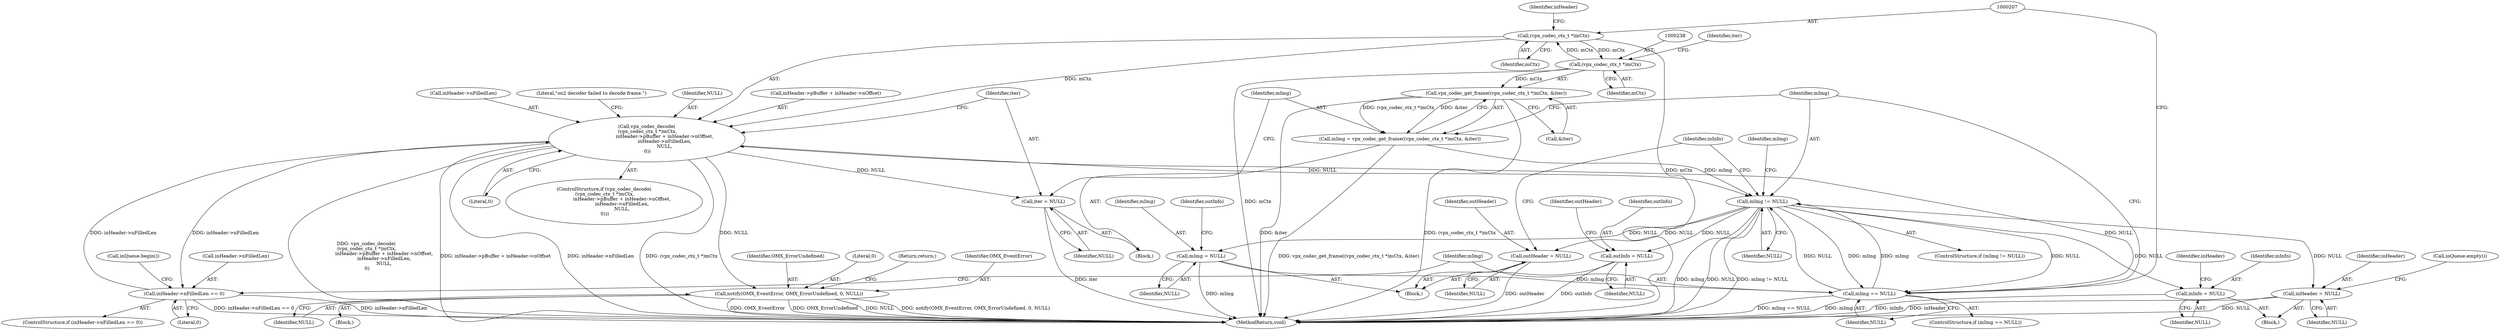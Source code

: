digraph "0_Android_5a6788730acfc6fd8f4a6ef89d2c376572a26b55@pointer" {
"1000205" [label="(Call,vpx_codec_decode(\n (vpx_codec_ctx_t *)mCtx,\n                        inHeader->pBuffer + inHeader->nOffset,\n                        inHeader->nFilledLen,\n                        NULL,\n 0))"];
"1000206" [label="(Call,(vpx_codec_ctx_t *)mCtx)"];
"1000237" [label="(Call,(vpx_codec_ctx_t *)mCtx)"];
"1000164" [label="(Call,inHeader->nFilledLen == 0)"];
"1000205" [label="(Call,vpx_codec_decode(\n (vpx_codec_ctx_t *)mCtx,\n                        inHeader->pBuffer + inHeader->nOffset,\n                        inHeader->nFilledLen,\n                        NULL,\n 0))"];
"1000200" [label="(Call,mImg == NULL)"];
"1000376" [label="(Call,mImg = NULL)"];
"1000243" [label="(Call,mImg != NULL)"];
"1000234" [label="(Call,mImg = vpx_codec_get_frame((vpx_codec_ctx_t *)mCtx, &iter))"];
"1000236" [label="(Call,vpx_codec_get_frame((vpx_codec_ctx_t *)mCtx, &iter))"];
"1000224" [label="(Call,notify(OMX_EventError, OMX_ErrorUndefined, 0, NULL))"];
"1000231" [label="(Call,iter = NULL)"];
"1000386" [label="(Call,outInfo = NULL)"];
"1000391" [label="(Call,outHeader = NULL)"];
"1000401" [label="(Call,inInfo = NULL)"];
"1000406" [label="(Call,inHeader = NULL)"];
"1000396" [label="(Identifier,inInfo)"];
"1000246" [label="(Block,)"];
"1000244" [label="(Identifier,mImg)"];
"1000381" [label="(Identifier,outInfo)"];
"1000249" [label="(Identifier,mImg)"];
"1000391" [label="(Call,outHeader = NULL)"];
"1000228" [label="(Identifier,NULL)"];
"1000226" [label="(Identifier,OMX_ErrorUndefined)"];
"1000409" [label="(MethodReturn,void)"];
"1000237" [label="(Call,(vpx_codec_ctx_t *)mCtx)"];
"1000200" [label="(Call,mImg == NULL)"];
"1000168" [label="(Literal,0)"];
"1000235" [label="(Identifier,mImg)"];
"1000242" [label="(ControlStructure,if (mImg != NULL))"];
"1000387" [label="(Identifier,outInfo)"];
"1000163" [label="(ControlStructure,if (inHeader->nFilledLen == 0))"];
"1000227" [label="(Literal,0)"];
"1000408" [label="(Identifier,NULL)"];
"1000405" [label="(Identifier,inHeader)"];
"1000386" [label="(Call,outInfo = NULL)"];
"1000203" [label="(Block,)"];
"1000223" [label="(Literal,\"on2 decoder failed to decode frame.\")"];
"1000206" [label="(Call,(vpx_codec_ctx_t *)mCtx)"];
"1000216" [label="(Call,inHeader->nFilledLen)"];
"1000164" [label="(Call,inHeader->nFilledLen == 0)"];
"1000219" [label="(Identifier,NULL)"];
"1000239" [label="(Identifier,mCtx)"];
"1000233" [label="(Identifier,NULL)"];
"1000232" [label="(Identifier,iter)"];
"1000209" [label="(Call,inHeader->pBuffer + inHeader->nOffset)"];
"1000377" [label="(Identifier,mImg)"];
"1000165" [label="(Call,inHeader->nFilledLen)"];
"1000406" [label="(Call,inHeader = NULL)"];
"1000240" [label="(Call,&iter)"];
"1000378" [label="(Identifier,NULL)"];
"1000229" [label="(Return,return;)"];
"1000202" [label="(Identifier,NULL)"];
"1000221" [label="(Block,)"];
"1000211" [label="(Identifier,inHeader)"];
"1000401" [label="(Call,inInfo = NULL)"];
"1000407" [label="(Identifier,inHeader)"];
"1000220" [label="(Literal,0)"];
"1000376" [label="(Call,mImg = NULL)"];
"1000199" [label="(ControlStructure,if (mImg == NULL))"];
"1000225" [label="(Identifier,OMX_EventError)"];
"1000201" [label="(Identifier,mImg)"];
"1000231" [label="(Call,iter = NULL)"];
"1000241" [label="(Identifier,iter)"];
"1000204" [label="(ControlStructure,if (vpx_codec_decode(\n (vpx_codec_ctx_t *)mCtx,\n                        inHeader->pBuffer + inHeader->nOffset,\n                        inHeader->nFilledLen,\n                        NULL,\n 0)))"];
"1000236" [label="(Call,vpx_codec_get_frame((vpx_codec_ctx_t *)mCtx, &iter))"];
"1000393" [label="(Identifier,NULL)"];
"1000234" [label="(Call,mImg = vpx_codec_get_frame((vpx_codec_ctx_t *)mCtx, &iter))"];
"1000392" [label="(Identifier,outHeader)"];
"1000127" [label="(Call,inQueue.empty())"];
"1000390" [label="(Identifier,outHeader)"];
"1000224" [label="(Call,notify(OMX_EventError, OMX_ErrorUndefined, 0, NULL))"];
"1000403" [label="(Identifier,NULL)"];
"1000171" [label="(Call,inQueue.begin())"];
"1000388" [label="(Identifier,NULL)"];
"1000130" [label="(Block,)"];
"1000245" [label="(Identifier,NULL)"];
"1000243" [label="(Call,mImg != NULL)"];
"1000208" [label="(Identifier,mCtx)"];
"1000402" [label="(Identifier,inInfo)"];
"1000205" [label="(Call,vpx_codec_decode(\n (vpx_codec_ctx_t *)mCtx,\n                        inHeader->pBuffer + inHeader->nOffset,\n                        inHeader->nFilledLen,\n                        NULL,\n 0))"];
"1000205" -> "1000204"  [label="AST: "];
"1000205" -> "1000220"  [label="CFG: "];
"1000206" -> "1000205"  [label="AST: "];
"1000209" -> "1000205"  [label="AST: "];
"1000216" -> "1000205"  [label="AST: "];
"1000219" -> "1000205"  [label="AST: "];
"1000220" -> "1000205"  [label="AST: "];
"1000223" -> "1000205"  [label="CFG: "];
"1000232" -> "1000205"  [label="CFG: "];
"1000205" -> "1000409"  [label="DDG: inHeader->pBuffer + inHeader->nOffset"];
"1000205" -> "1000409"  [label="DDG: inHeader->nFilledLen"];
"1000205" -> "1000409"  [label="DDG: (vpx_codec_ctx_t *)mCtx"];
"1000205" -> "1000409"  [label="DDG: vpx_codec_decode(\n (vpx_codec_ctx_t *)mCtx,\n                        inHeader->pBuffer + inHeader->nOffset,\n                        inHeader->nFilledLen,\n                        NULL,\n 0)"];
"1000205" -> "1000164"  [label="DDG: inHeader->nFilledLen"];
"1000206" -> "1000205"  [label="DDG: mCtx"];
"1000164" -> "1000205"  [label="DDG: inHeader->nFilledLen"];
"1000200" -> "1000205"  [label="DDG: NULL"];
"1000205" -> "1000224"  [label="DDG: NULL"];
"1000205" -> "1000231"  [label="DDG: NULL"];
"1000205" -> "1000243"  [label="DDG: NULL"];
"1000206" -> "1000208"  [label="CFG: "];
"1000207" -> "1000206"  [label="AST: "];
"1000208" -> "1000206"  [label="AST: "];
"1000211" -> "1000206"  [label="CFG: "];
"1000206" -> "1000409"  [label="DDG: mCtx"];
"1000237" -> "1000206"  [label="DDG: mCtx"];
"1000206" -> "1000237"  [label="DDG: mCtx"];
"1000237" -> "1000236"  [label="AST: "];
"1000237" -> "1000239"  [label="CFG: "];
"1000238" -> "1000237"  [label="AST: "];
"1000239" -> "1000237"  [label="AST: "];
"1000241" -> "1000237"  [label="CFG: "];
"1000237" -> "1000409"  [label="DDG: mCtx"];
"1000237" -> "1000236"  [label="DDG: mCtx"];
"1000164" -> "1000163"  [label="AST: "];
"1000164" -> "1000168"  [label="CFG: "];
"1000165" -> "1000164"  [label="AST: "];
"1000168" -> "1000164"  [label="AST: "];
"1000171" -> "1000164"  [label="CFG: "];
"1000201" -> "1000164"  [label="CFG: "];
"1000164" -> "1000409"  [label="DDG: inHeader->nFilledLen == 0"];
"1000164" -> "1000409"  [label="DDG: inHeader->nFilledLen"];
"1000200" -> "1000199"  [label="AST: "];
"1000200" -> "1000202"  [label="CFG: "];
"1000201" -> "1000200"  [label="AST: "];
"1000202" -> "1000200"  [label="AST: "];
"1000207" -> "1000200"  [label="CFG: "];
"1000244" -> "1000200"  [label="CFG: "];
"1000200" -> "1000409"  [label="DDG: mImg"];
"1000200" -> "1000409"  [label="DDG: mImg == NULL"];
"1000376" -> "1000200"  [label="DDG: mImg"];
"1000243" -> "1000200"  [label="DDG: mImg"];
"1000243" -> "1000200"  [label="DDG: NULL"];
"1000200" -> "1000243"  [label="DDG: mImg"];
"1000200" -> "1000243"  [label="DDG: NULL"];
"1000376" -> "1000246"  [label="AST: "];
"1000376" -> "1000378"  [label="CFG: "];
"1000377" -> "1000376"  [label="AST: "];
"1000378" -> "1000376"  [label="AST: "];
"1000381" -> "1000376"  [label="CFG: "];
"1000376" -> "1000409"  [label="DDG: mImg"];
"1000243" -> "1000376"  [label="DDG: NULL"];
"1000243" -> "1000242"  [label="AST: "];
"1000243" -> "1000245"  [label="CFG: "];
"1000244" -> "1000243"  [label="AST: "];
"1000245" -> "1000243"  [label="AST: "];
"1000249" -> "1000243"  [label="CFG: "];
"1000396" -> "1000243"  [label="CFG: "];
"1000243" -> "1000409"  [label="DDG: mImg"];
"1000243" -> "1000409"  [label="DDG: NULL"];
"1000243" -> "1000409"  [label="DDG: mImg != NULL"];
"1000234" -> "1000243"  [label="DDG: mImg"];
"1000243" -> "1000386"  [label="DDG: NULL"];
"1000243" -> "1000391"  [label="DDG: NULL"];
"1000243" -> "1000401"  [label="DDG: NULL"];
"1000243" -> "1000406"  [label="DDG: NULL"];
"1000234" -> "1000203"  [label="AST: "];
"1000234" -> "1000236"  [label="CFG: "];
"1000235" -> "1000234"  [label="AST: "];
"1000236" -> "1000234"  [label="AST: "];
"1000244" -> "1000234"  [label="CFG: "];
"1000234" -> "1000409"  [label="DDG: vpx_codec_get_frame((vpx_codec_ctx_t *)mCtx, &iter)"];
"1000236" -> "1000234"  [label="DDG: (vpx_codec_ctx_t *)mCtx"];
"1000236" -> "1000234"  [label="DDG: &iter"];
"1000236" -> "1000240"  [label="CFG: "];
"1000240" -> "1000236"  [label="AST: "];
"1000236" -> "1000409"  [label="DDG: (vpx_codec_ctx_t *)mCtx"];
"1000236" -> "1000409"  [label="DDG: &iter"];
"1000224" -> "1000221"  [label="AST: "];
"1000224" -> "1000228"  [label="CFG: "];
"1000225" -> "1000224"  [label="AST: "];
"1000226" -> "1000224"  [label="AST: "];
"1000227" -> "1000224"  [label="AST: "];
"1000228" -> "1000224"  [label="AST: "];
"1000229" -> "1000224"  [label="CFG: "];
"1000224" -> "1000409"  [label="DDG: OMX_EventError"];
"1000224" -> "1000409"  [label="DDG: OMX_ErrorUndefined"];
"1000224" -> "1000409"  [label="DDG: NULL"];
"1000224" -> "1000409"  [label="DDG: notify(OMX_EventError, OMX_ErrorUndefined, 0, NULL)"];
"1000231" -> "1000203"  [label="AST: "];
"1000231" -> "1000233"  [label="CFG: "];
"1000232" -> "1000231"  [label="AST: "];
"1000233" -> "1000231"  [label="AST: "];
"1000235" -> "1000231"  [label="CFG: "];
"1000231" -> "1000409"  [label="DDG: iter"];
"1000386" -> "1000246"  [label="AST: "];
"1000386" -> "1000388"  [label="CFG: "];
"1000387" -> "1000386"  [label="AST: "];
"1000388" -> "1000386"  [label="AST: "];
"1000390" -> "1000386"  [label="CFG: "];
"1000386" -> "1000409"  [label="DDG: outInfo"];
"1000391" -> "1000246"  [label="AST: "];
"1000391" -> "1000393"  [label="CFG: "];
"1000392" -> "1000391"  [label="AST: "];
"1000393" -> "1000391"  [label="AST: "];
"1000396" -> "1000391"  [label="CFG: "];
"1000391" -> "1000409"  [label="DDG: outHeader"];
"1000401" -> "1000130"  [label="AST: "];
"1000401" -> "1000403"  [label="CFG: "];
"1000402" -> "1000401"  [label="AST: "];
"1000403" -> "1000401"  [label="AST: "];
"1000405" -> "1000401"  [label="CFG: "];
"1000401" -> "1000409"  [label="DDG: inInfo"];
"1000406" -> "1000130"  [label="AST: "];
"1000406" -> "1000408"  [label="CFG: "];
"1000407" -> "1000406"  [label="AST: "];
"1000408" -> "1000406"  [label="AST: "];
"1000127" -> "1000406"  [label="CFG: "];
"1000406" -> "1000409"  [label="DDG: inHeader"];
"1000406" -> "1000409"  [label="DDG: NULL"];
}
